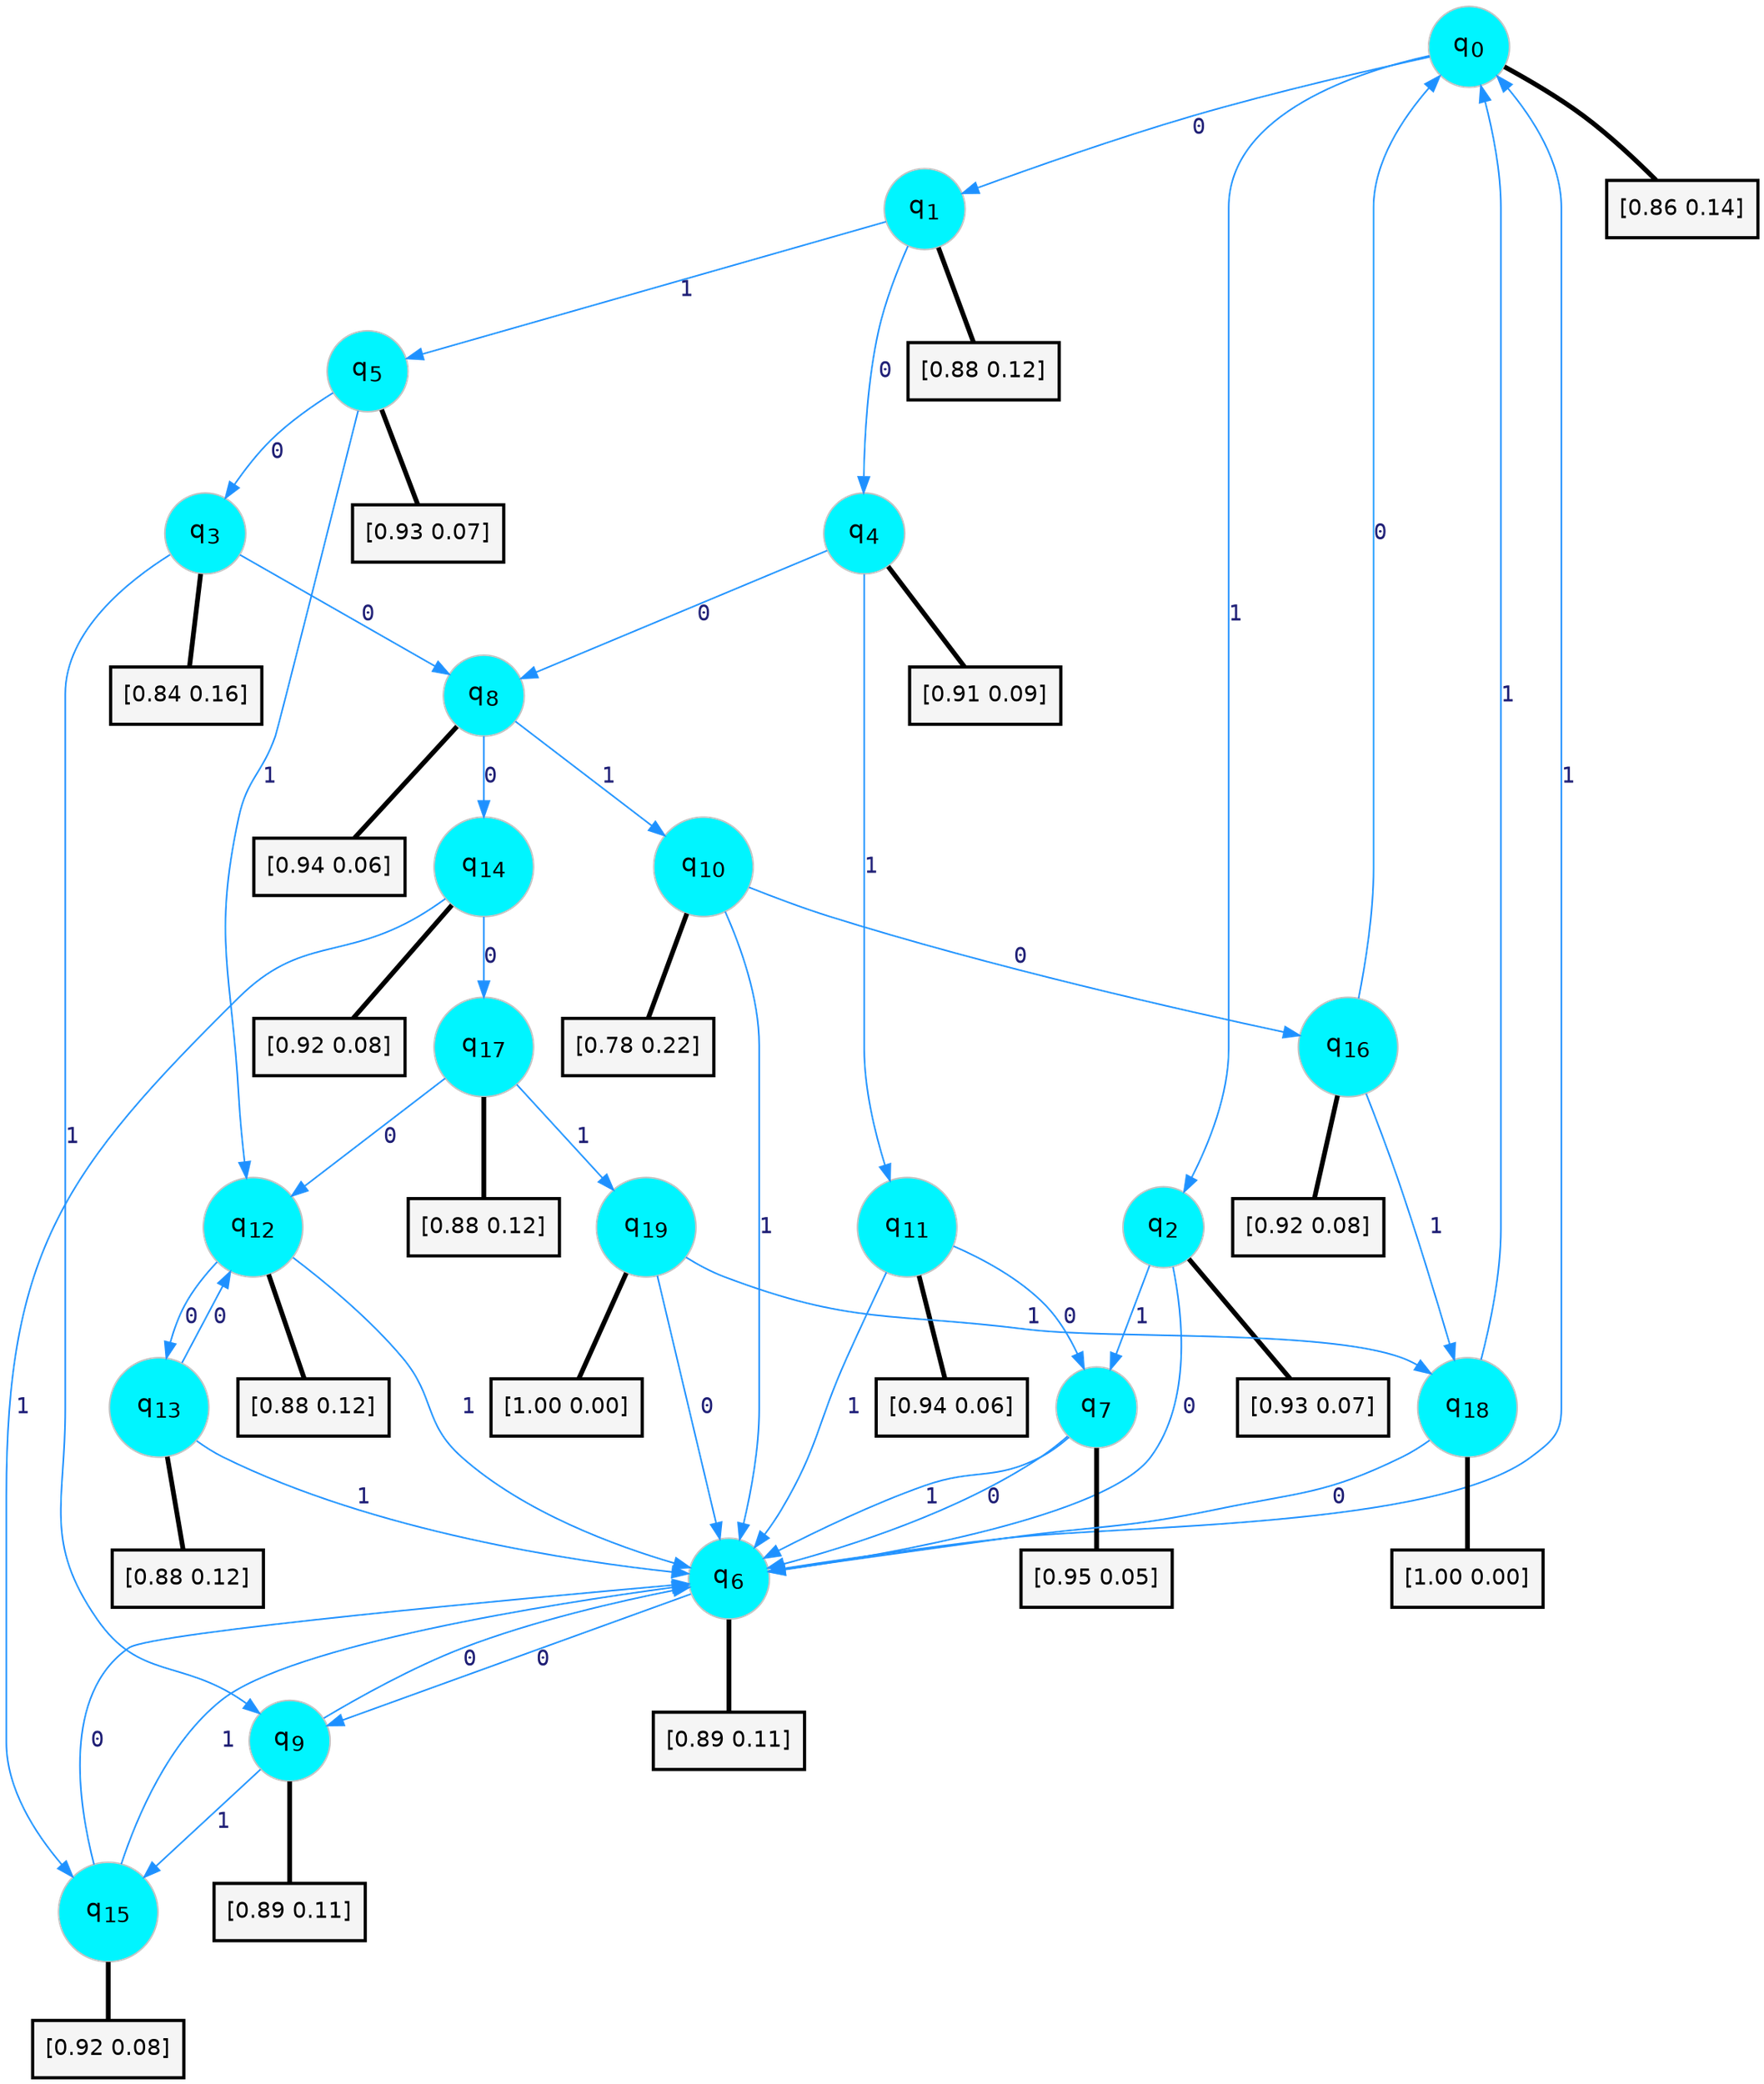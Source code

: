 digraph G {
graph [
bgcolor=transparent, dpi=300, rankdir=TD, size="40,25"];
node [
color=gray, fillcolor=turquoise1, fontcolor=black, fontname=Helvetica, fontsize=16, fontweight=bold, shape=circle, style=filled];
edge [
arrowsize=1, color=dodgerblue1, fontcolor=midnightblue, fontname=courier, fontweight=bold, penwidth=1, style=solid, weight=20];
0[label=<q<SUB>0</SUB>>];
1[label=<q<SUB>1</SUB>>];
2[label=<q<SUB>2</SUB>>];
3[label=<q<SUB>3</SUB>>];
4[label=<q<SUB>4</SUB>>];
5[label=<q<SUB>5</SUB>>];
6[label=<q<SUB>6</SUB>>];
7[label=<q<SUB>7</SUB>>];
8[label=<q<SUB>8</SUB>>];
9[label=<q<SUB>9</SUB>>];
10[label=<q<SUB>10</SUB>>];
11[label=<q<SUB>11</SUB>>];
12[label=<q<SUB>12</SUB>>];
13[label=<q<SUB>13</SUB>>];
14[label=<q<SUB>14</SUB>>];
15[label=<q<SUB>15</SUB>>];
16[label=<q<SUB>16</SUB>>];
17[label=<q<SUB>17</SUB>>];
18[label=<q<SUB>18</SUB>>];
19[label=<q<SUB>19</SUB>>];
20[label="[0.86 0.14]", shape=box,fontcolor=black, fontname=Helvetica, fontsize=14, penwidth=2, fillcolor=whitesmoke,color=black];
21[label="[0.88 0.12]", shape=box,fontcolor=black, fontname=Helvetica, fontsize=14, penwidth=2, fillcolor=whitesmoke,color=black];
22[label="[0.93 0.07]", shape=box,fontcolor=black, fontname=Helvetica, fontsize=14, penwidth=2, fillcolor=whitesmoke,color=black];
23[label="[0.84 0.16]", shape=box,fontcolor=black, fontname=Helvetica, fontsize=14, penwidth=2, fillcolor=whitesmoke,color=black];
24[label="[0.91 0.09]", shape=box,fontcolor=black, fontname=Helvetica, fontsize=14, penwidth=2, fillcolor=whitesmoke,color=black];
25[label="[0.93 0.07]", shape=box,fontcolor=black, fontname=Helvetica, fontsize=14, penwidth=2, fillcolor=whitesmoke,color=black];
26[label="[0.89 0.11]", shape=box,fontcolor=black, fontname=Helvetica, fontsize=14, penwidth=2, fillcolor=whitesmoke,color=black];
27[label="[0.95 0.05]", shape=box,fontcolor=black, fontname=Helvetica, fontsize=14, penwidth=2, fillcolor=whitesmoke,color=black];
28[label="[0.94 0.06]", shape=box,fontcolor=black, fontname=Helvetica, fontsize=14, penwidth=2, fillcolor=whitesmoke,color=black];
29[label="[0.89 0.11]", shape=box,fontcolor=black, fontname=Helvetica, fontsize=14, penwidth=2, fillcolor=whitesmoke,color=black];
30[label="[0.78 0.22]", shape=box,fontcolor=black, fontname=Helvetica, fontsize=14, penwidth=2, fillcolor=whitesmoke,color=black];
31[label="[0.94 0.06]", shape=box,fontcolor=black, fontname=Helvetica, fontsize=14, penwidth=2, fillcolor=whitesmoke,color=black];
32[label="[0.88 0.12]", shape=box,fontcolor=black, fontname=Helvetica, fontsize=14, penwidth=2, fillcolor=whitesmoke,color=black];
33[label="[0.88 0.12]", shape=box,fontcolor=black, fontname=Helvetica, fontsize=14, penwidth=2, fillcolor=whitesmoke,color=black];
34[label="[0.92 0.08]", shape=box,fontcolor=black, fontname=Helvetica, fontsize=14, penwidth=2, fillcolor=whitesmoke,color=black];
35[label="[0.92 0.08]", shape=box,fontcolor=black, fontname=Helvetica, fontsize=14, penwidth=2, fillcolor=whitesmoke,color=black];
36[label="[0.92 0.08]", shape=box,fontcolor=black, fontname=Helvetica, fontsize=14, penwidth=2, fillcolor=whitesmoke,color=black];
37[label="[0.88 0.12]", shape=box,fontcolor=black, fontname=Helvetica, fontsize=14, penwidth=2, fillcolor=whitesmoke,color=black];
38[label="[1.00 0.00]", shape=box,fontcolor=black, fontname=Helvetica, fontsize=14, penwidth=2, fillcolor=whitesmoke,color=black];
39[label="[1.00 0.00]", shape=box,fontcolor=black, fontname=Helvetica, fontsize=14, penwidth=2, fillcolor=whitesmoke,color=black];
0->1 [label=0];
0->2 [label=1];
0->20 [arrowhead=none, penwidth=3,color=black];
1->4 [label=0];
1->5 [label=1];
1->21 [arrowhead=none, penwidth=3,color=black];
2->6 [label=0];
2->7 [label=1];
2->22 [arrowhead=none, penwidth=3,color=black];
3->8 [label=0];
3->9 [label=1];
3->23 [arrowhead=none, penwidth=3,color=black];
4->8 [label=0];
4->11 [label=1];
4->24 [arrowhead=none, penwidth=3,color=black];
5->3 [label=0];
5->12 [label=1];
5->25 [arrowhead=none, penwidth=3,color=black];
6->9 [label=0];
6->0 [label=1];
6->26 [arrowhead=none, penwidth=3,color=black];
7->6 [label=0];
7->6 [label=1];
7->27 [arrowhead=none, penwidth=3,color=black];
8->14 [label=0];
8->10 [label=1];
8->28 [arrowhead=none, penwidth=3,color=black];
9->6 [label=0];
9->15 [label=1];
9->29 [arrowhead=none, penwidth=3,color=black];
10->16 [label=0];
10->6 [label=1];
10->30 [arrowhead=none, penwidth=3,color=black];
11->7 [label=0];
11->6 [label=1];
11->31 [arrowhead=none, penwidth=3,color=black];
12->13 [label=0];
12->6 [label=1];
12->32 [arrowhead=none, penwidth=3,color=black];
13->12 [label=0];
13->6 [label=1];
13->33 [arrowhead=none, penwidth=3,color=black];
14->17 [label=0];
14->15 [label=1];
14->34 [arrowhead=none, penwidth=3,color=black];
15->6 [label=0];
15->6 [label=1];
15->35 [arrowhead=none, penwidth=3,color=black];
16->0 [label=0];
16->18 [label=1];
16->36 [arrowhead=none, penwidth=3,color=black];
17->12 [label=0];
17->19 [label=1];
17->37 [arrowhead=none, penwidth=3,color=black];
18->6 [label=0];
18->0 [label=1];
18->38 [arrowhead=none, penwidth=3,color=black];
19->6 [label=0];
19->18 [label=1];
19->39 [arrowhead=none, penwidth=3,color=black];
}
